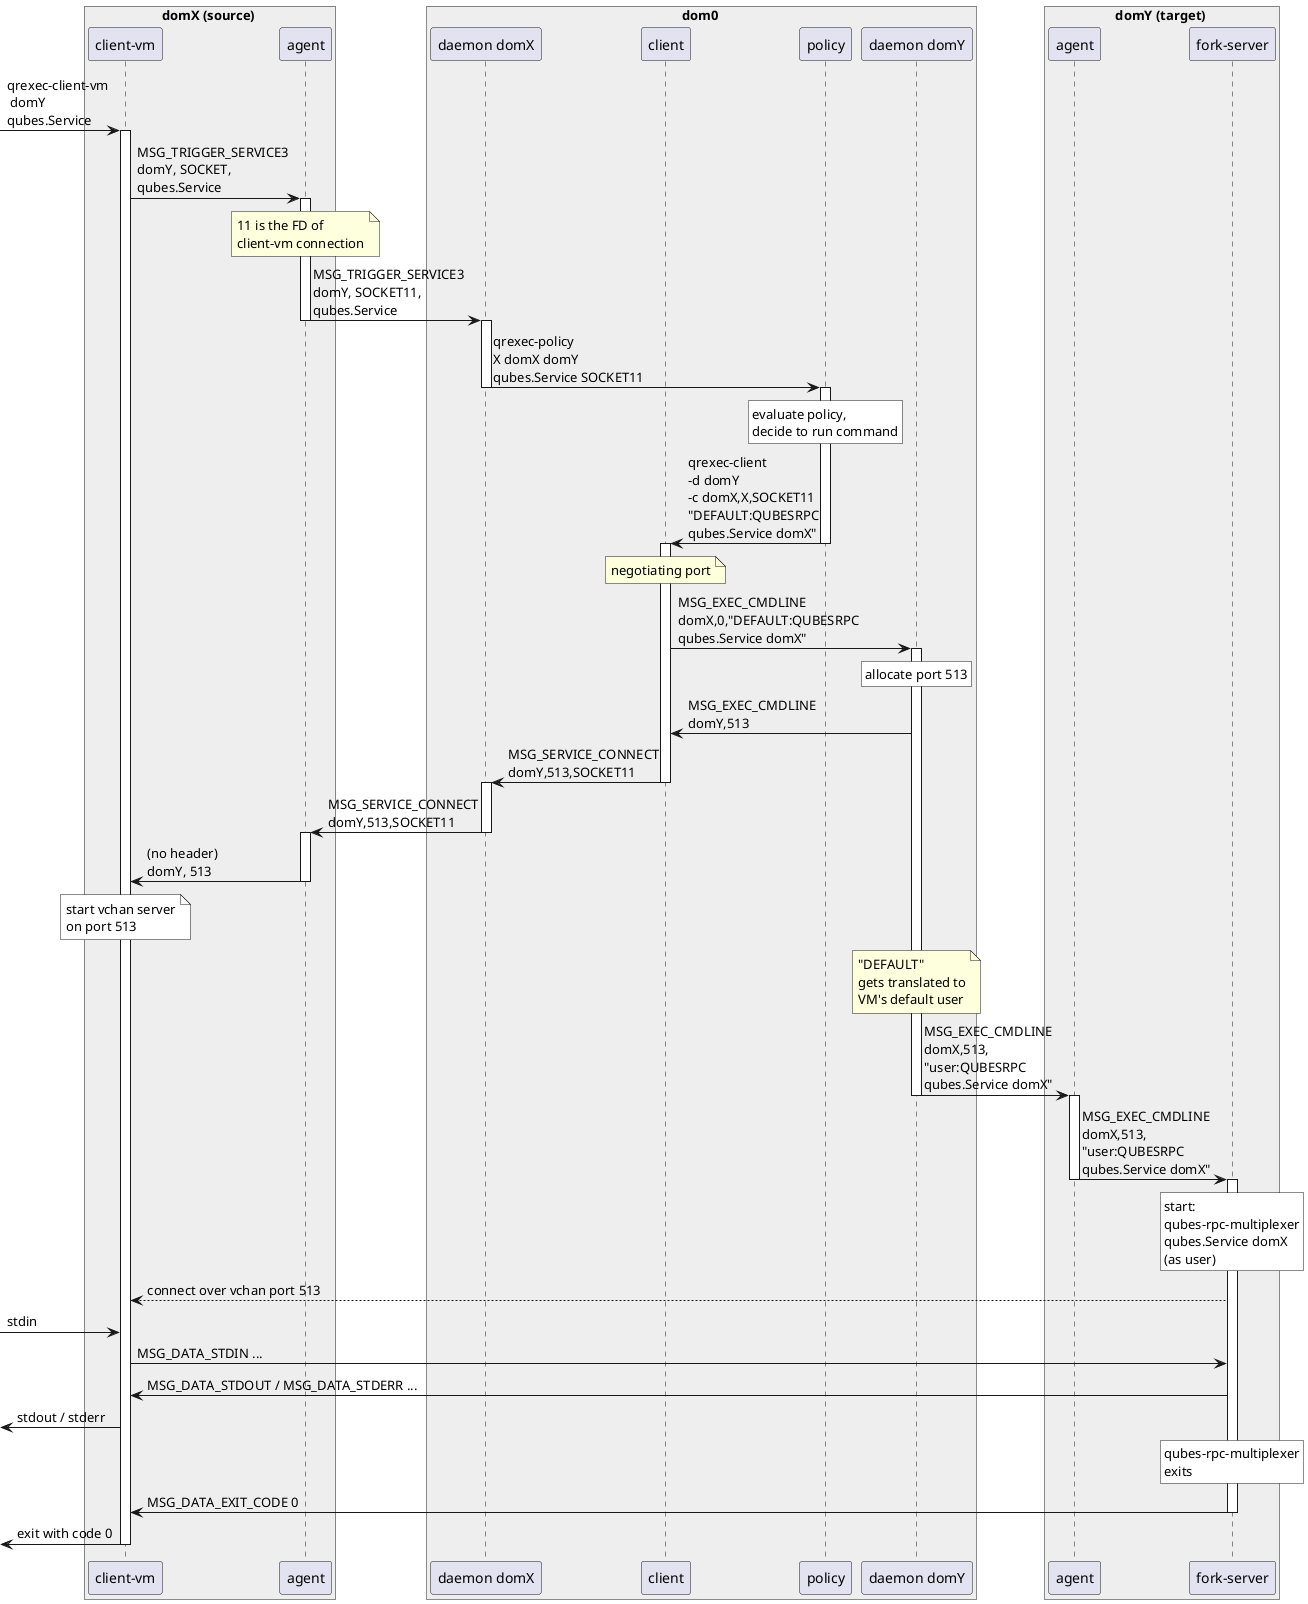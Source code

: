 @startuml

box domX (source) #eee
    participant "client-vm" as cx
    participant "agent" as ax
end box

box dom0 #eee
    participant "daemon domX" as dx
    participant "client" as c
    participant "policy" as p
    participant "daemon domY" as dy
end box

box domY (target) #eee
    participant "agent" as ay
    participant "fork-server" as fy
end box

-> cx: qrexec-client-vm\n domY\nqubes.Service

activate cx
cx -> ax: MSG_TRIGGER_SERVICE3\ndomY, SOCKET,\nqubes.Service
activate ax
note over ax: 11 is the FD of\nclient-vm connection
ax -> dx: MSG_TRIGGER_SERVICE3\ndomY, SOCKET11,\nqubes.Service
deactivate ax
activate dx
dx -> p: qrexec-policy\nX domX domY\nqubes.Service SOCKET11
deactivate dx

activate p
rnote over p #fff: evaluate policy,\ndecide to run command
p -> c: qrexec-client\n-d domY\n-c domX,X,SOCKET11\n"DEFAULT:QUBESRPC\nqubes.Service domX"
deactivate p
activate c

note over c: negotiating port
c -> dy: MSG_EXEC_CMDLINE\ndomX,0,"DEFAULT:QUBESRPC\nqubes.Service domX"
activate dy
rnote over dy #fff: allocate port 513
dy -> c: MSG_EXEC_CMDLINE\ndomY,513
c -> dx: MSG_SERVICE_CONNECT\ndomY,513,SOCKET11
deactivate c

activate dx
dx -> ax: MSG_SERVICE_CONNECT\ndomY,513,SOCKET11
deactivate dx
activate ax
ax -> cx: (no header)\ndomY, 513
deactivate ax
note over cx #fff: start vchan server\non port 513

note over dy: "DEFAULT"\ngets translated to\nVM's default user
dy -> ay: MSG_EXEC_CMDLINE\ndomX,513,\n"user:QUBESRPC\nqubes.Service domX"
deactivate dy
activate ay
ay -> fy: MSG_EXEC_CMDLINE\ndomX,513,\n"user:QUBESRPC\nqubes.Service domX"
deactivate ay
activate fy
rnote over fy #fff: start:\nqubes-rpc-multiplexer\nqubes.Service domX\n(as user)

fy --> cx: connect over vchan port 513
-> cx: stdin
cx -> fy: MSG_DATA_STDIN ...
fy -> cx: MSG_DATA_STDOUT / MSG_DATA_STDERR ...
<- cx: stdout / stderr
rnote over fy #fff: qubes-rpc-multiplexer\nexits
fy -> cx: MSG_DATA_EXIT_CODE 0
deactivate fy
<- cx: exit with code 0
deactivate cx

@end uml
